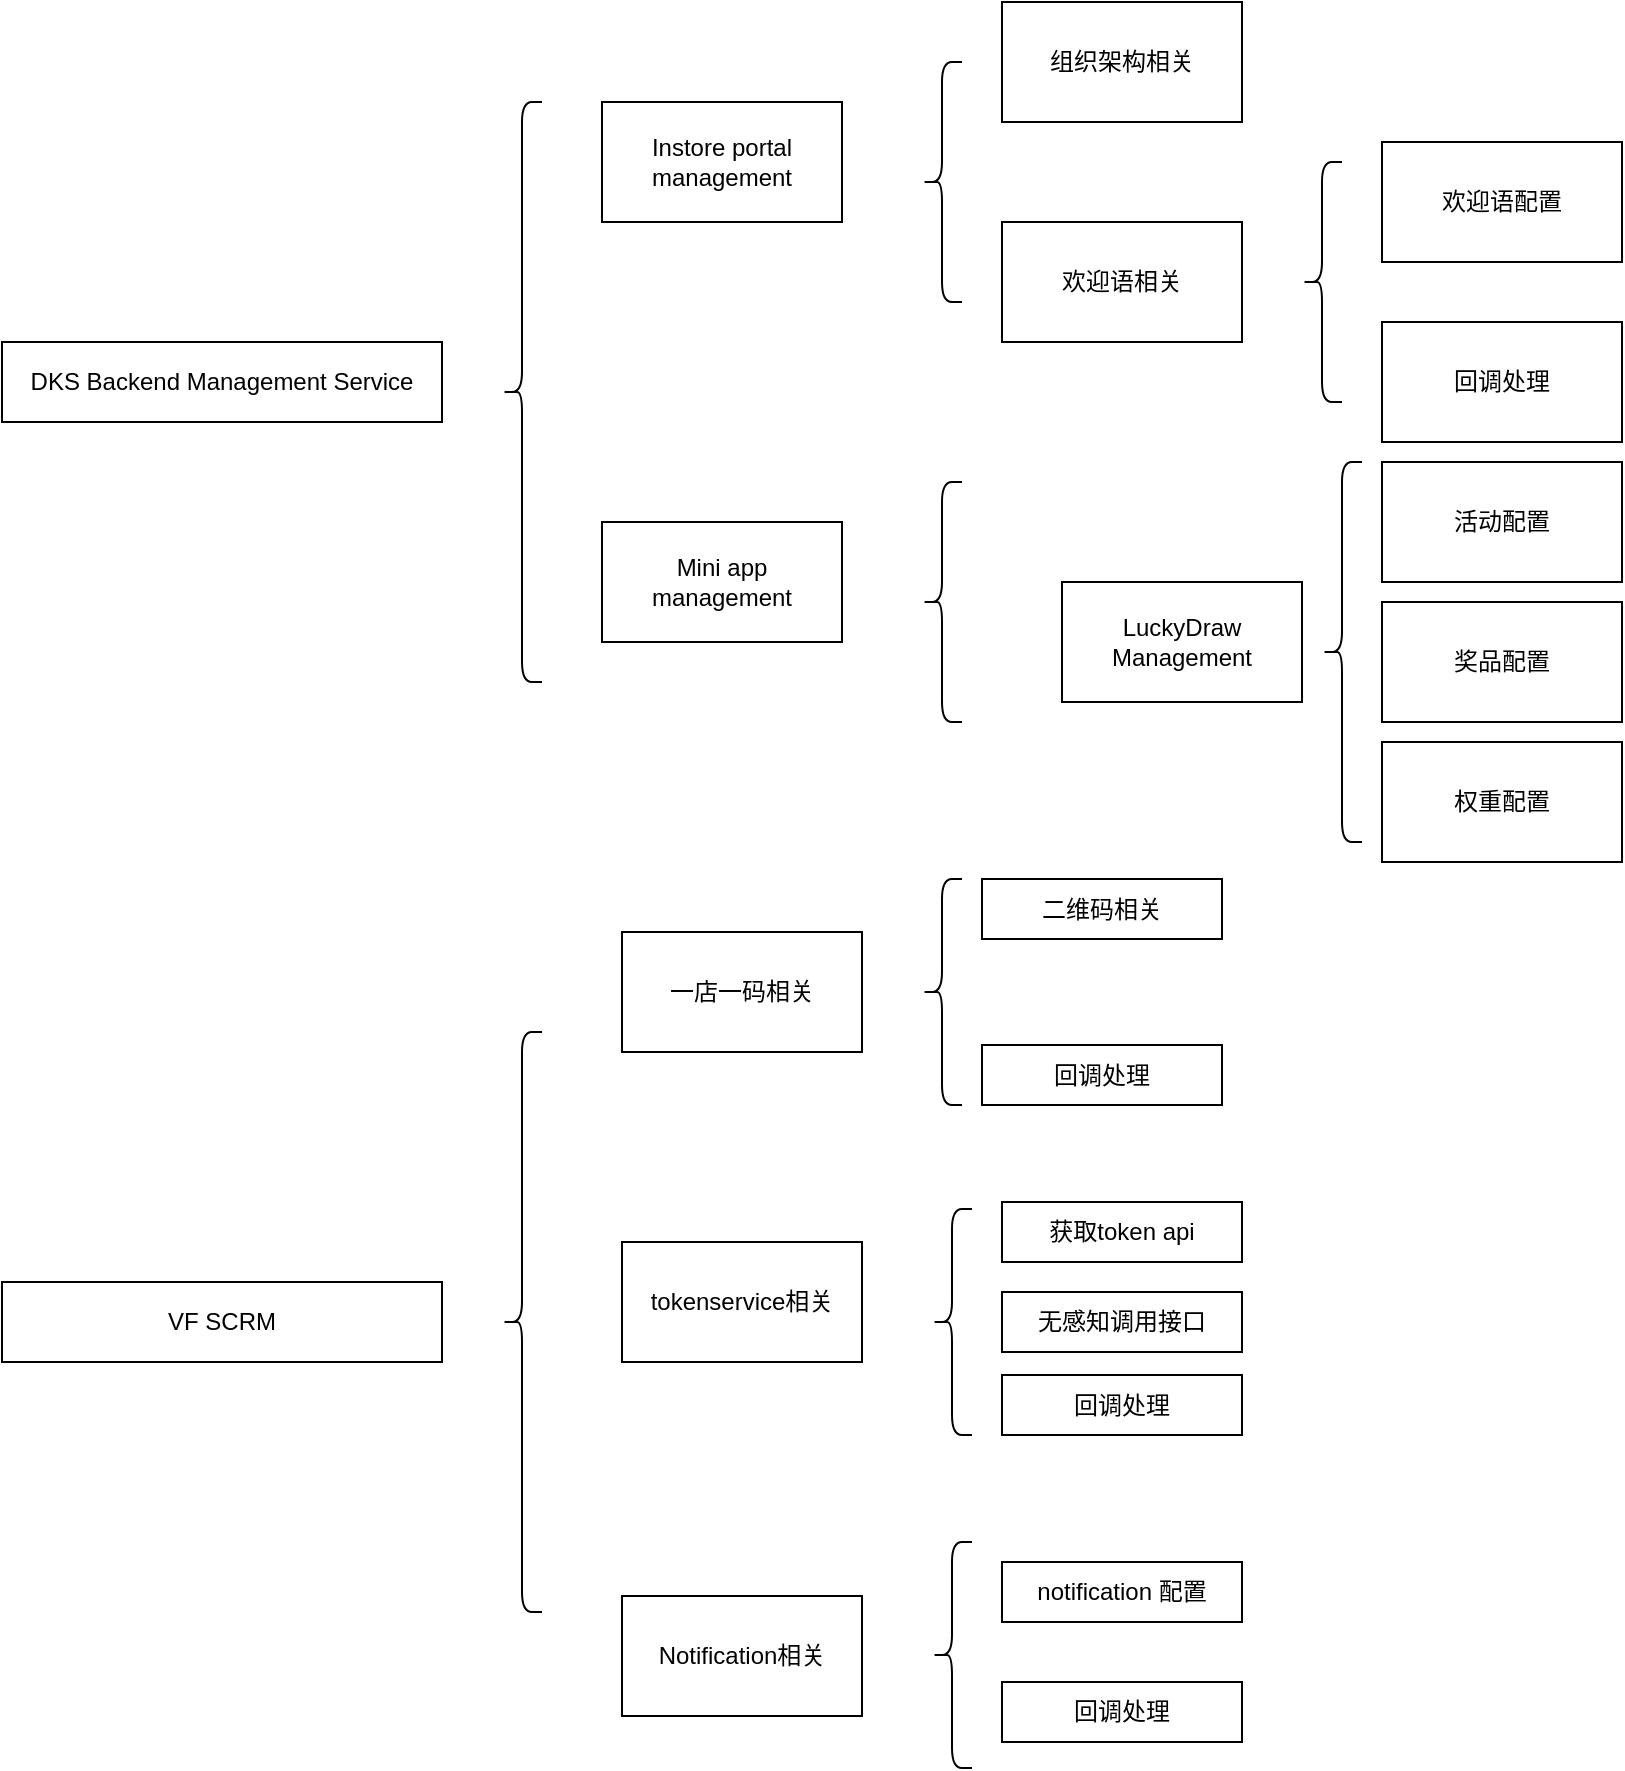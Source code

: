 <mxfile version="20.2.0" type="github">
  <diagram id="Ht1M8jgEwFfnCIfOTk4-" name="Page-1">
    <mxGraphModel dx="1738" dy="1818" grid="1" gridSize="10" guides="1" tooltips="1" connect="1" arrows="1" fold="1" page="1" pageScale="1" pageWidth="1169" pageHeight="827" math="0" shadow="0">
      <root>
        <mxCell id="0" />
        <mxCell id="1" parent="0" />
        <mxCell id="ErlmBYfuTUMRFkPD_uU5-3" value="DKS Backend Management Service" style="rounded=0;whiteSpace=wrap;html=1;" vertex="1" parent="1">
          <mxGeometry x="100" y="140" width="220" height="40" as="geometry" />
        </mxCell>
        <mxCell id="ErlmBYfuTUMRFkPD_uU5-4" value="Mini app management" style="rounded=0;whiteSpace=wrap;html=1;" vertex="1" parent="1">
          <mxGeometry x="400" y="230" width="120" height="60" as="geometry" />
        </mxCell>
        <mxCell id="ErlmBYfuTUMRFkPD_uU5-5" value="Instore portal management" style="rounded=0;whiteSpace=wrap;html=1;" vertex="1" parent="1">
          <mxGeometry x="400" y="20" width="120" height="60" as="geometry" />
        </mxCell>
        <mxCell id="ErlmBYfuTUMRFkPD_uU5-6" value="VF SCRM" style="rounded=0;whiteSpace=wrap;html=1;" vertex="1" parent="1">
          <mxGeometry x="100" y="610" width="220" height="40" as="geometry" />
        </mxCell>
        <mxCell id="ErlmBYfuTUMRFkPD_uU5-8" value="" style="shape=curlyBracket;whiteSpace=wrap;html=1;rounded=1;" vertex="1" parent="1">
          <mxGeometry x="350" y="20" width="20" height="290" as="geometry" />
        </mxCell>
        <mxCell id="ErlmBYfuTUMRFkPD_uU5-9" value="" style="shape=curlyBracket;whiteSpace=wrap;html=1;rounded=1;" vertex="1" parent="1">
          <mxGeometry x="560" y="210" width="20" height="120" as="geometry" />
        </mxCell>
        <mxCell id="ErlmBYfuTUMRFkPD_uU5-10" value="LuckyDraw Management" style="whiteSpace=wrap;html=1;" vertex="1" parent="1">
          <mxGeometry x="630" y="260" width="120" height="60" as="geometry" />
        </mxCell>
        <mxCell id="ErlmBYfuTUMRFkPD_uU5-11" value="" style="shape=curlyBracket;whiteSpace=wrap;html=1;rounded=1;" vertex="1" parent="1">
          <mxGeometry x="560" width="20" height="120" as="geometry" />
        </mxCell>
        <mxCell id="ErlmBYfuTUMRFkPD_uU5-12" value="组织架构相关" style="whiteSpace=wrap;html=1;" vertex="1" parent="1">
          <mxGeometry x="600" y="-30" width="120" height="60" as="geometry" />
        </mxCell>
        <mxCell id="ErlmBYfuTUMRFkPD_uU5-13" value="欢迎语相关" style="whiteSpace=wrap;html=1;" vertex="1" parent="1">
          <mxGeometry x="600" y="80" width="120" height="60" as="geometry" />
        </mxCell>
        <mxCell id="ErlmBYfuTUMRFkPD_uU5-15" value="Notification相关" style="rounded=0;whiteSpace=wrap;html=1;" vertex="1" parent="1">
          <mxGeometry x="410" y="767" width="120" height="60" as="geometry" />
        </mxCell>
        <mxCell id="ErlmBYfuTUMRFkPD_uU5-16" value="tokenservice相关" style="rounded=0;whiteSpace=wrap;html=1;" vertex="1" parent="1">
          <mxGeometry x="410" y="590" width="120" height="60" as="geometry" />
        </mxCell>
        <mxCell id="ErlmBYfuTUMRFkPD_uU5-17" value="" style="shape=curlyBracket;whiteSpace=wrap;html=1;rounded=1;" vertex="1" parent="1">
          <mxGeometry x="350" y="485" width="20" height="290" as="geometry" />
        </mxCell>
        <mxCell id="ErlmBYfuTUMRFkPD_uU5-18" value="一店一码相关" style="rounded=0;whiteSpace=wrap;html=1;" vertex="1" parent="1">
          <mxGeometry x="410" y="435" width="120" height="60" as="geometry" />
        </mxCell>
        <mxCell id="ErlmBYfuTUMRFkPD_uU5-19" value="" style="shape=curlyBracket;whiteSpace=wrap;html=1;rounded=1;" vertex="1" parent="1">
          <mxGeometry x="750" y="50" width="20" height="120" as="geometry" />
        </mxCell>
        <mxCell id="ErlmBYfuTUMRFkPD_uU5-20" value="欢迎语配置" style="whiteSpace=wrap;html=1;fillStyle=auto;" vertex="1" parent="1">
          <mxGeometry x="790" y="40" width="120" height="60" as="geometry" />
        </mxCell>
        <mxCell id="ErlmBYfuTUMRFkPD_uU5-21" value="回调处理" style="whiteSpace=wrap;html=1;" vertex="1" parent="1">
          <mxGeometry x="790" y="130" width="120" height="60" as="geometry" />
        </mxCell>
        <mxCell id="ErlmBYfuTUMRFkPD_uU5-22" value="" style="shape=curlyBracket;whiteSpace=wrap;html=1;rounded=1;" vertex="1" parent="1">
          <mxGeometry x="760" y="200" width="20" height="190" as="geometry" />
        </mxCell>
        <mxCell id="ErlmBYfuTUMRFkPD_uU5-23" value="活动配置" style="whiteSpace=wrap;html=1;" vertex="1" parent="1">
          <mxGeometry x="790" y="200" width="120" height="60" as="geometry" />
        </mxCell>
        <mxCell id="ErlmBYfuTUMRFkPD_uU5-24" value="奖品配置" style="whiteSpace=wrap;html=1;" vertex="1" parent="1">
          <mxGeometry x="790" y="270" width="120" height="60" as="geometry" />
        </mxCell>
        <mxCell id="ErlmBYfuTUMRFkPD_uU5-26" value="权重配置" style="whiteSpace=wrap;html=1;" vertex="1" parent="1">
          <mxGeometry x="790" y="340" width="120" height="60" as="geometry" />
        </mxCell>
        <mxCell id="ErlmBYfuTUMRFkPD_uU5-27" value="" style="shape=curlyBracket;whiteSpace=wrap;html=1;rounded=1;" vertex="1" parent="1">
          <mxGeometry x="560" y="408.5" width="20" height="113" as="geometry" />
        </mxCell>
        <mxCell id="ErlmBYfuTUMRFkPD_uU5-28" value="二维码相关" style="whiteSpace=wrap;html=1;" vertex="1" parent="1">
          <mxGeometry x="590" y="408.5" width="120" height="30" as="geometry" />
        </mxCell>
        <mxCell id="ErlmBYfuTUMRFkPD_uU5-29" value="回调处理" style="whiteSpace=wrap;html=1;" vertex="1" parent="1">
          <mxGeometry x="590" y="491.5" width="120" height="30" as="geometry" />
        </mxCell>
        <mxCell id="ErlmBYfuTUMRFkPD_uU5-30" value="" style="shape=curlyBracket;whiteSpace=wrap;html=1;rounded=1;" vertex="1" parent="1">
          <mxGeometry x="565" y="573.5" width="20" height="113" as="geometry" />
        </mxCell>
        <mxCell id="ErlmBYfuTUMRFkPD_uU5-33" value="无感知调用接口" style="whiteSpace=wrap;html=1;" vertex="1" parent="1">
          <mxGeometry x="600" y="615" width="120" height="30" as="geometry" />
        </mxCell>
        <mxCell id="ErlmBYfuTUMRFkPD_uU5-34" value="获取token api" style="whiteSpace=wrap;html=1;" vertex="1" parent="1">
          <mxGeometry x="600" y="570" width="120" height="30" as="geometry" />
        </mxCell>
        <mxCell id="ErlmBYfuTUMRFkPD_uU5-35" value="回调处理" style="whiteSpace=wrap;html=1;" vertex="1" parent="1">
          <mxGeometry x="600" y="656.5" width="120" height="30" as="geometry" />
        </mxCell>
        <mxCell id="ErlmBYfuTUMRFkPD_uU5-36" value="" style="shape=curlyBracket;whiteSpace=wrap;html=1;rounded=1;" vertex="1" parent="1">
          <mxGeometry x="565" y="740" width="20" height="113" as="geometry" />
        </mxCell>
        <mxCell id="ErlmBYfuTUMRFkPD_uU5-37" value="notification 配置" style="whiteSpace=wrap;html=1;" vertex="1" parent="1">
          <mxGeometry x="600" y="750" width="120" height="30" as="geometry" />
        </mxCell>
        <mxCell id="ErlmBYfuTUMRFkPD_uU5-38" value="回调处理" style="whiteSpace=wrap;html=1;" vertex="1" parent="1">
          <mxGeometry x="600" y="810" width="120" height="30" as="geometry" />
        </mxCell>
      </root>
    </mxGraphModel>
  </diagram>
</mxfile>
